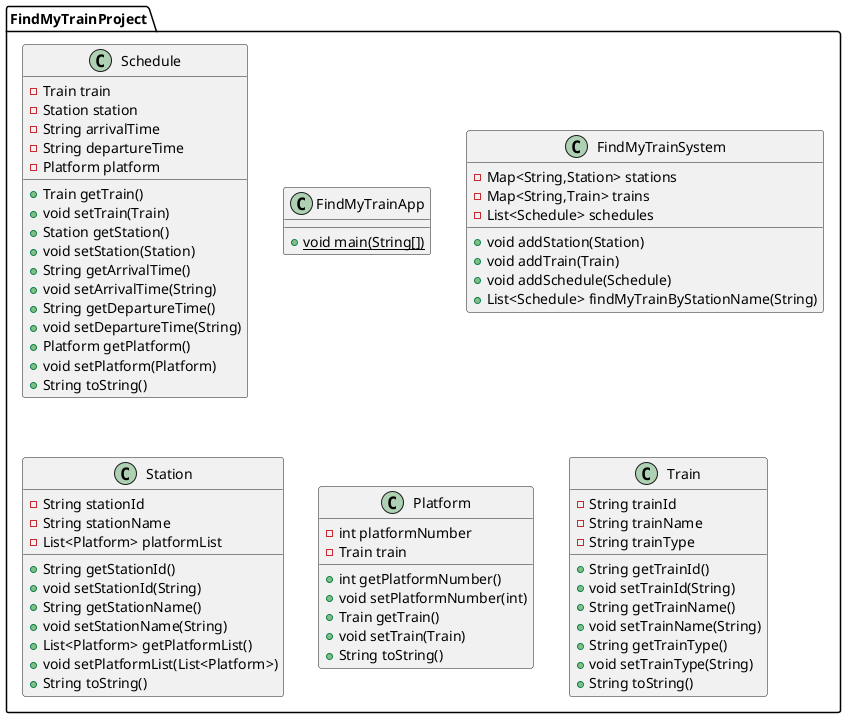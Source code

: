 @startuml
class FindMyTrainProject.Schedule {
- Train train
- Station station
- String arrivalTime
- String departureTime
- Platform platform
+ Train getTrain()
+ void setTrain(Train)
+ Station getStation()
+ void setStation(Station)
+ String getArrivalTime()
+ void setArrivalTime(String)
+ String getDepartureTime()
+ void setDepartureTime(String)
+ Platform getPlatform()
+ void setPlatform(Platform)
+ String toString()
}


class FindMyTrainProject.FindMyTrainApp {
+ {static} void main(String[])
}

class FindMyTrainProject.FindMyTrainSystem {
- Map<String,Station> stations
- Map<String,Train> trains
- List<Schedule> schedules
+ void addStation(Station)
+ void addTrain(Train)
+ void addSchedule(Schedule)
+ List<Schedule> findMyTrainByStationName(String)
}


class FindMyTrainProject.Station {
- String stationId
- String stationName
- List<Platform> platformList
+ String getStationId()
+ void setStationId(String)
+ String getStationName()
+ void setStationName(String)
+ List<Platform> getPlatformList()
+ void setPlatformList(List<Platform>)
+ String toString()
}


class FindMyTrainProject.Platform {
- int platformNumber
- Train train
+ int getPlatformNumber()
+ void setPlatformNumber(int)
+ Train getTrain()
+ void setTrain(Train)
+ String toString()
}


class FindMyTrainProject.Train {
- String trainId
- String trainName
- String trainType
+ String getTrainId()
+ void setTrainId(String)
+ String getTrainName()
+ void setTrainName(String)
+ String getTrainType()
+ void setTrainType(String)
+ String toString()
}


@enduml
